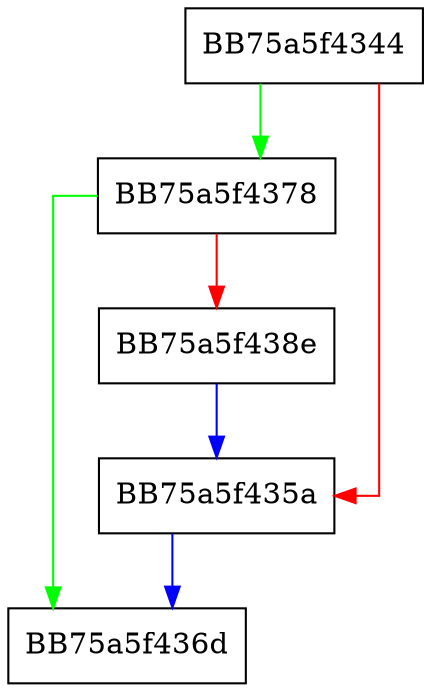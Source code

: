 digraph rowSetEntryAlloc {
  node [shape="box"];
  graph [splines=ortho];
  BB75a5f4344 -> BB75a5f4378 [color="green"];
  BB75a5f4344 -> BB75a5f435a [color="red"];
  BB75a5f435a -> BB75a5f436d [color="blue"];
  BB75a5f4378 -> BB75a5f436d [color="green"];
  BB75a5f4378 -> BB75a5f438e [color="red"];
  BB75a5f438e -> BB75a5f435a [color="blue"];
}